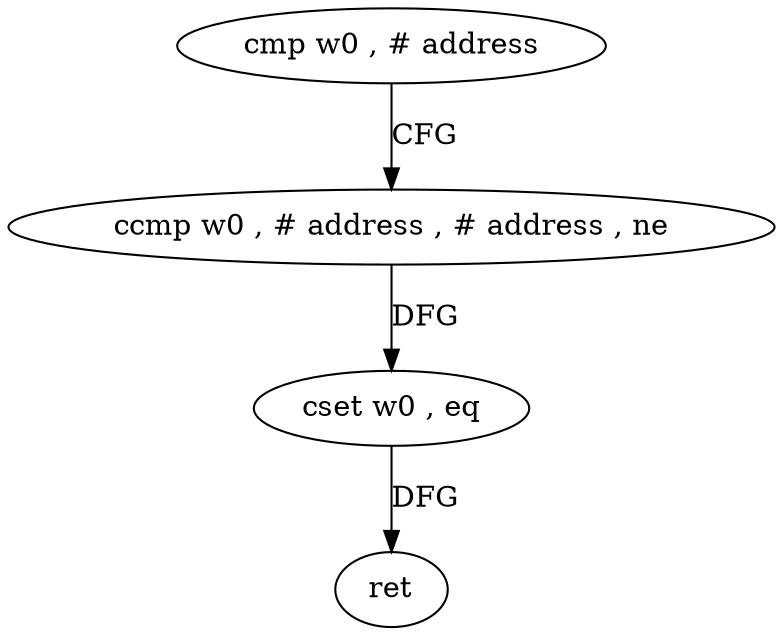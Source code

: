 digraph "func" {
"157824" [label = "cmp w0 , # address" ]
"157828" [label = "ccmp w0 , # address , # address , ne" ]
"157832" [label = "cset w0 , eq" ]
"157836" [label = "ret" ]
"157824" -> "157828" [ label = "CFG" ]
"157828" -> "157832" [ label = "DFG" ]
"157832" -> "157836" [ label = "DFG" ]
}
